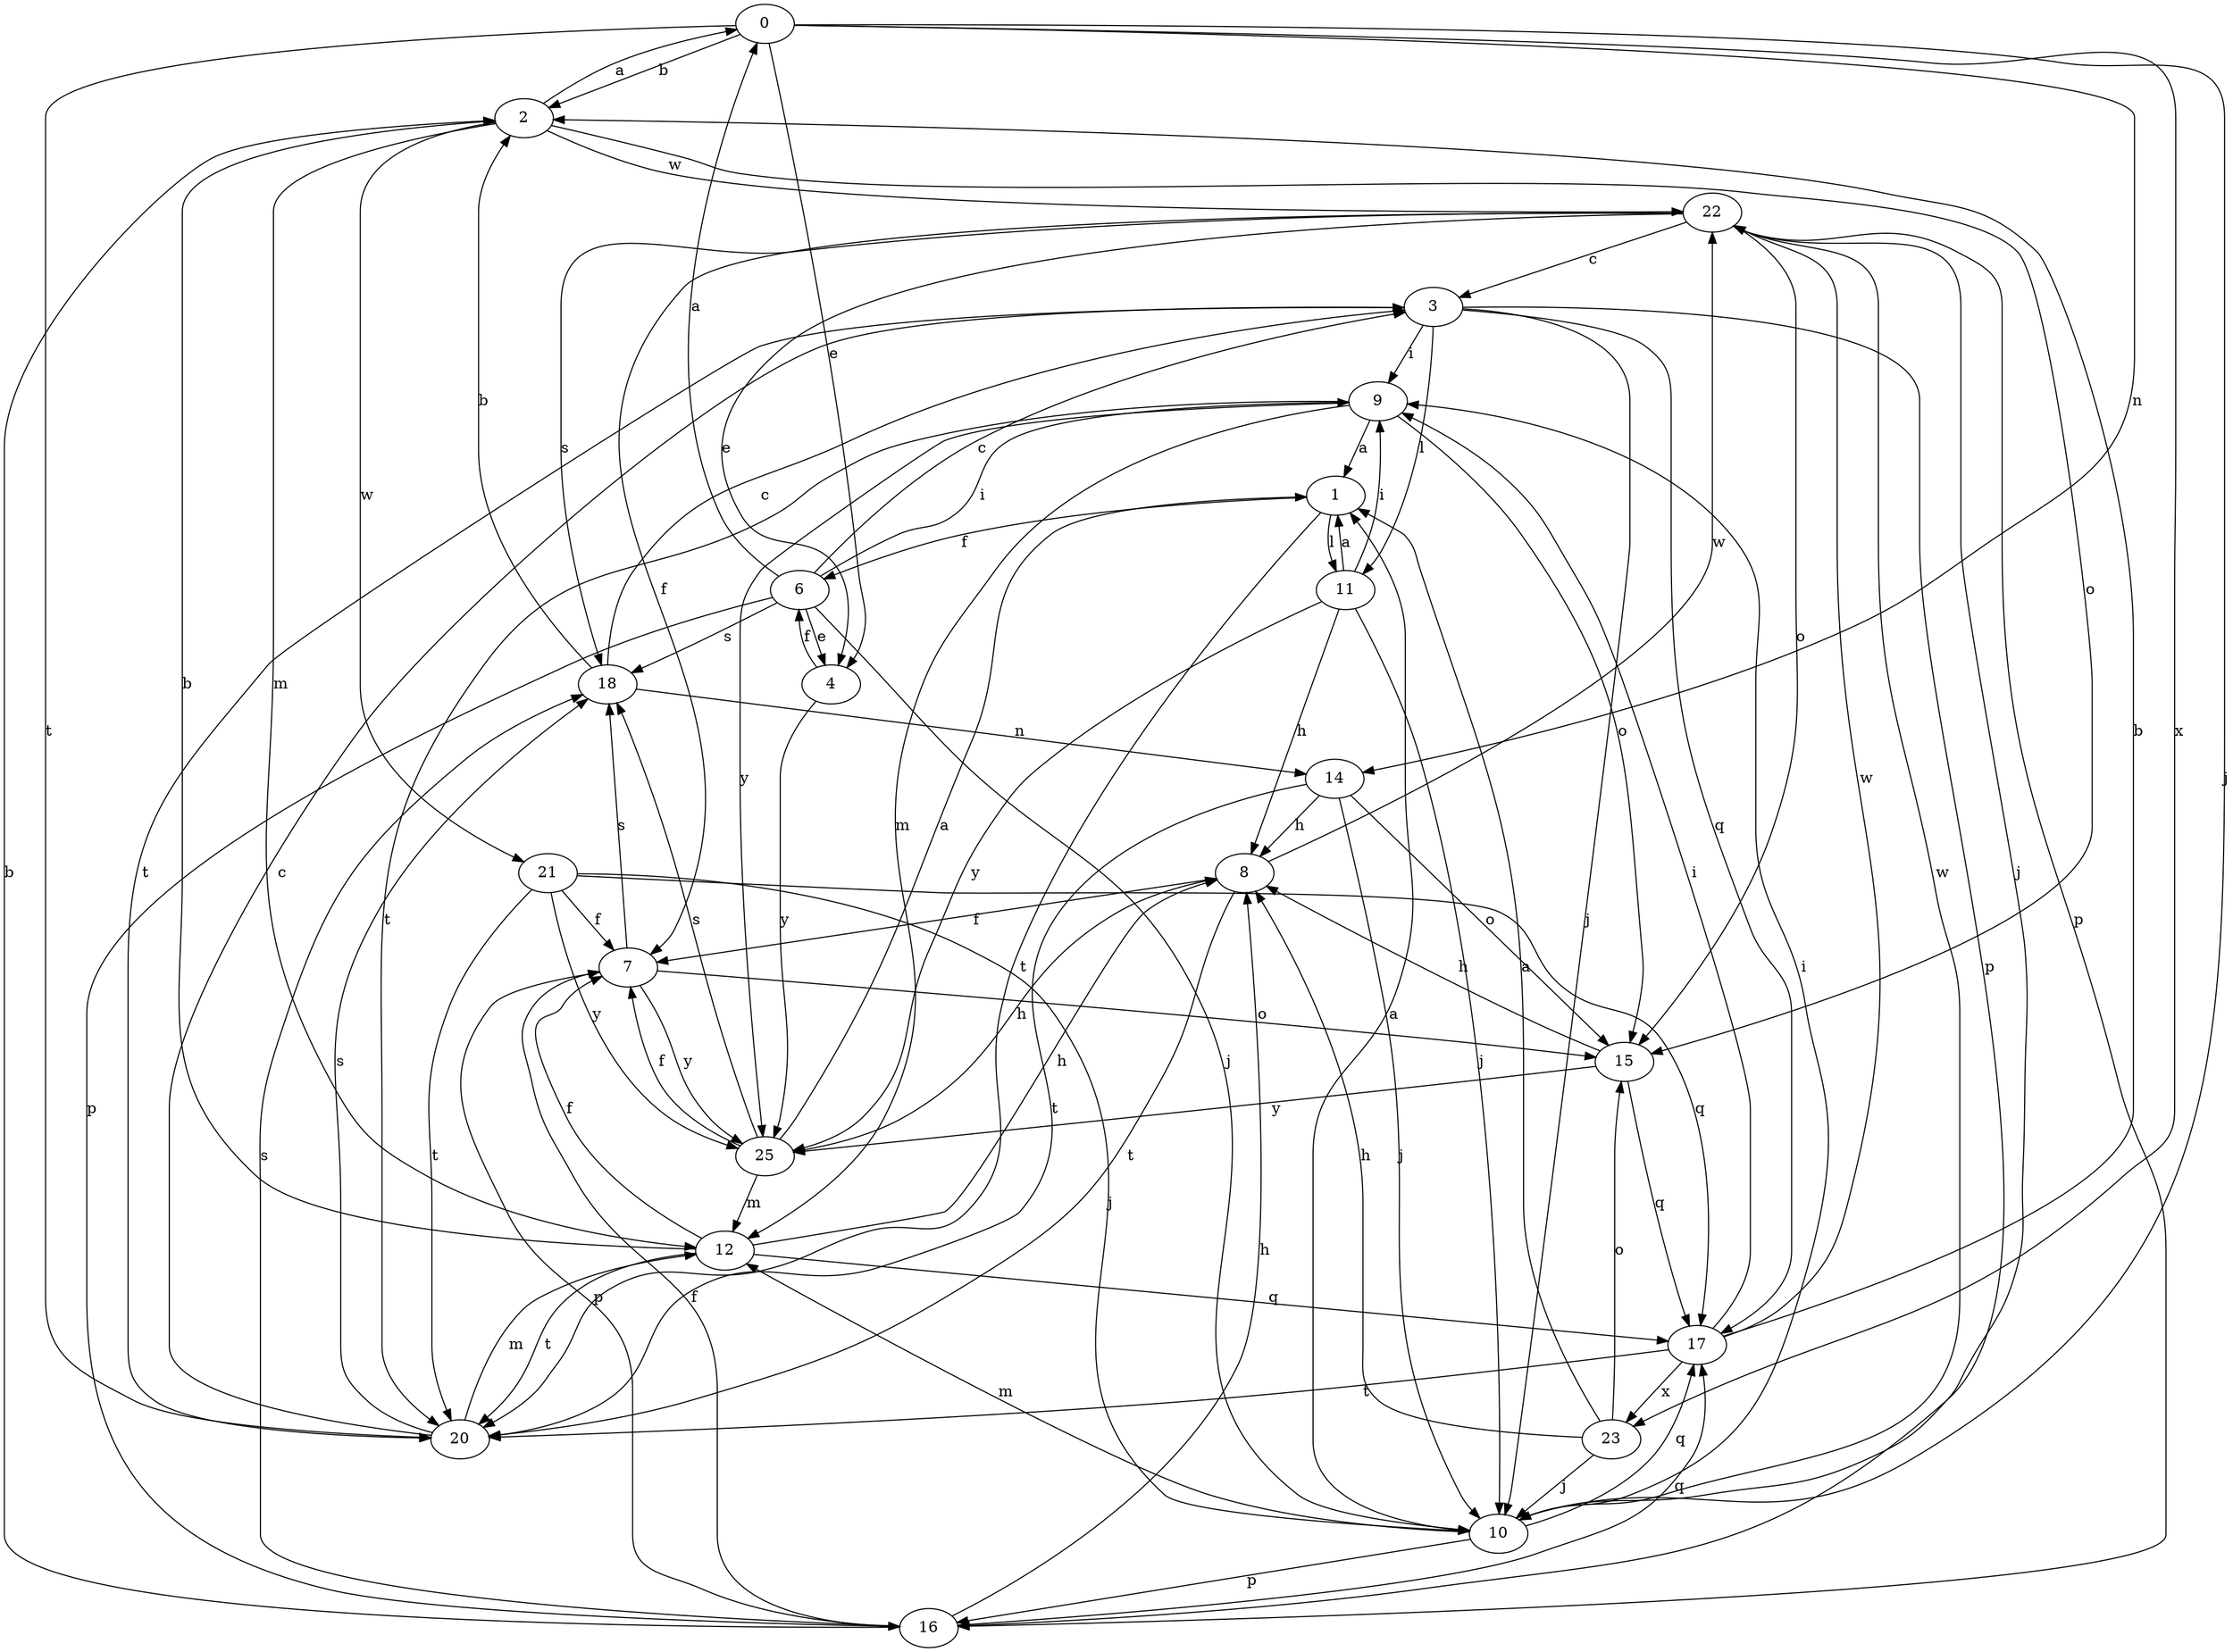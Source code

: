 strict digraph  {
0;
1;
2;
3;
4;
6;
7;
8;
9;
10;
11;
12;
14;
15;
16;
17;
18;
20;
21;
22;
23;
25;
0 -> 2  [label=b];
0 -> 4  [label=e];
0 -> 10  [label=j];
0 -> 14  [label=n];
0 -> 20  [label=t];
0 -> 23  [label=x];
1 -> 6  [label=f];
1 -> 11  [label=l];
1 -> 20  [label=t];
2 -> 0  [label=a];
2 -> 12  [label=m];
2 -> 15  [label=o];
2 -> 21  [label=w];
2 -> 22  [label=w];
3 -> 9  [label=i];
3 -> 10  [label=j];
3 -> 11  [label=l];
3 -> 16  [label=p];
3 -> 17  [label=q];
3 -> 20  [label=t];
4 -> 6  [label=f];
4 -> 25  [label=y];
6 -> 0  [label=a];
6 -> 3  [label=c];
6 -> 4  [label=e];
6 -> 9  [label=i];
6 -> 10  [label=j];
6 -> 16  [label=p];
6 -> 18  [label=s];
7 -> 15  [label=o];
7 -> 16  [label=p];
7 -> 18  [label=s];
7 -> 25  [label=y];
8 -> 7  [label=f];
8 -> 20  [label=t];
8 -> 22  [label=w];
9 -> 1  [label=a];
9 -> 12  [label=m];
9 -> 15  [label=o];
9 -> 20  [label=t];
9 -> 25  [label=y];
10 -> 1  [label=a];
10 -> 9  [label=i];
10 -> 12  [label=m];
10 -> 16  [label=p];
10 -> 17  [label=q];
10 -> 22  [label=w];
11 -> 1  [label=a];
11 -> 8  [label=h];
11 -> 9  [label=i];
11 -> 10  [label=j];
11 -> 25  [label=y];
12 -> 2  [label=b];
12 -> 7  [label=f];
12 -> 8  [label=h];
12 -> 17  [label=q];
12 -> 20  [label=t];
14 -> 8  [label=h];
14 -> 10  [label=j];
14 -> 15  [label=o];
14 -> 20  [label=t];
15 -> 8  [label=h];
15 -> 17  [label=q];
15 -> 25  [label=y];
16 -> 2  [label=b];
16 -> 7  [label=f];
16 -> 8  [label=h];
16 -> 17  [label=q];
16 -> 18  [label=s];
17 -> 2  [label=b];
17 -> 9  [label=i];
17 -> 20  [label=t];
17 -> 22  [label=w];
17 -> 23  [label=x];
18 -> 2  [label=b];
18 -> 3  [label=c];
18 -> 14  [label=n];
20 -> 3  [label=c];
20 -> 12  [label=m];
20 -> 18  [label=s];
21 -> 7  [label=f];
21 -> 10  [label=j];
21 -> 17  [label=q];
21 -> 20  [label=t];
21 -> 25  [label=y];
22 -> 3  [label=c];
22 -> 4  [label=e];
22 -> 7  [label=f];
22 -> 10  [label=j];
22 -> 15  [label=o];
22 -> 16  [label=p];
22 -> 18  [label=s];
23 -> 1  [label=a];
23 -> 8  [label=h];
23 -> 10  [label=j];
23 -> 15  [label=o];
25 -> 1  [label=a];
25 -> 7  [label=f];
25 -> 8  [label=h];
25 -> 12  [label=m];
25 -> 18  [label=s];
}
